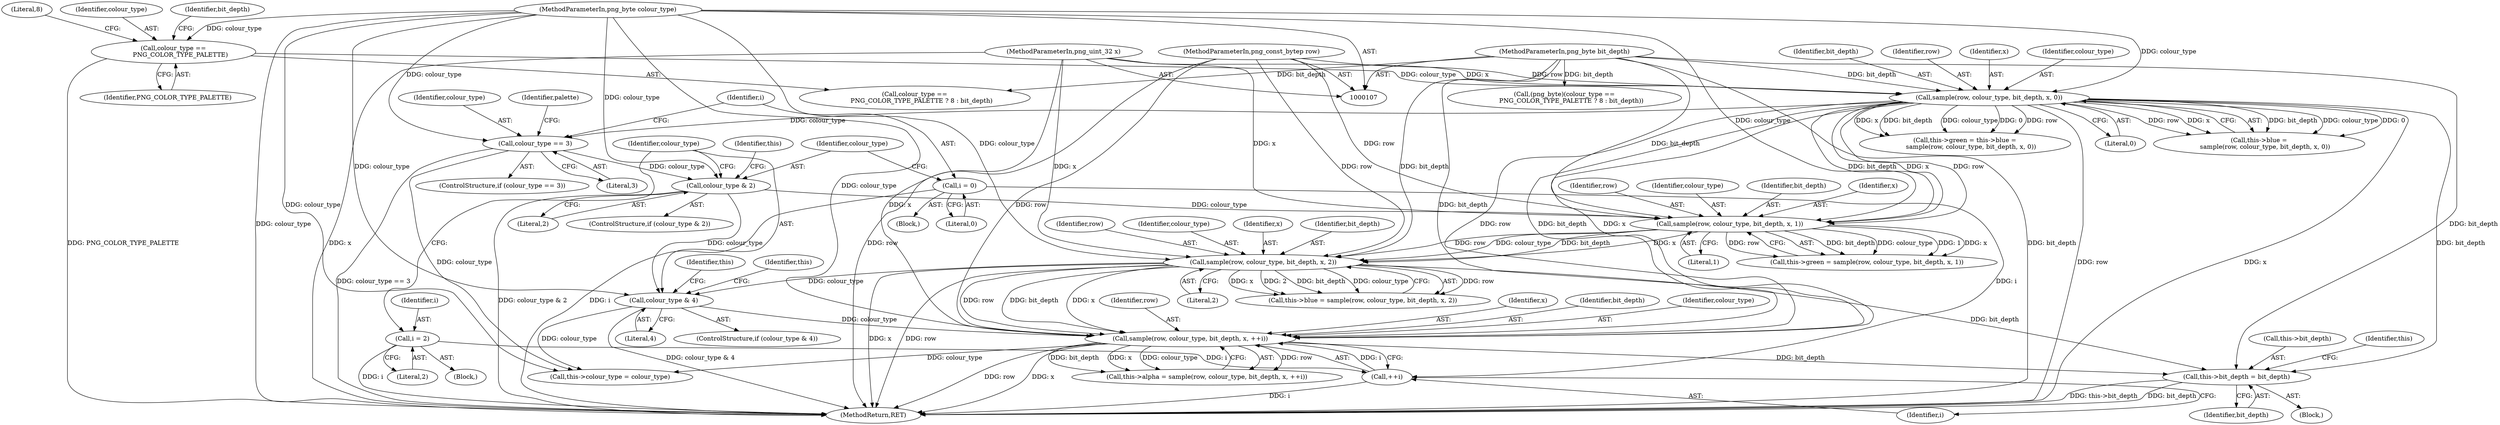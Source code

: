 digraph "1_Android_9d4853418ab2f754c2b63e091c29c5529b8b86ca_51@pointer" {
"1000287" [label="(Call,this->bit_depth = bit_depth)"];
"1000272" [label="(Call,sample(row, colour_type, bit_depth, x, ++i))"];
"1000150" [label="(Call,sample(row, colour_type, bit_depth, x, 0))"];
"1000109" [label="(MethodParameterIn,png_const_bytep row)"];
"1000121" [label="(Call,colour_type ==\n       PNG_COLOR_TYPE_PALETTE)"];
"1000110" [label="(MethodParameterIn,png_byte colour_type)"];
"1000111" [label="(MethodParameterIn,png_byte bit_depth)"];
"1000112" [label="(MethodParameterIn,png_uint_32 x)"];
"1000255" [label="(Call,sample(row, colour_type, bit_depth, x, 2))"];
"1000245" [label="(Call,sample(row, colour_type, bit_depth, x, 1))"];
"1000237" [label="(Call,colour_type & 2)"];
"1000179" [label="(Call,colour_type == 3)"];
"1000265" [label="(Call,colour_type & 4)"];
"1000277" [label="(Call,++i)"];
"1000261" [label="(Call,i = 2)"];
"1000233" [label="(Call,i = 0)"];
"1000110" [label="(MethodParameterIn,png_byte colour_type)"];
"1000291" [label="(Identifier,bit_depth)"];
"1000246" [label="(Identifier,row)"];
"1000250" [label="(Literal,1)"];
"1000235" [label="(Literal,0)"];
"1000277" [label="(Call,++i)"];
"1000251" [label="(Call,this->blue = sample(row, colour_type, bit_depth, x, 2))"];
"1000238" [label="(Identifier,colour_type)"];
"1000267" [label="(Literal,4)"];
"1000241" [label="(Call,this->green = sample(row, colour_type, bit_depth, x, 1))"];
"1000142" [label="(Call,this->green = this->blue =\n      sample(row, colour_type, bit_depth, x, 0))"];
"1000288" [label="(Call,this->bit_depth)"];
"1000282" [label="(Call,this->colour_type = colour_type)"];
"1000178" [label="(ControlStructure,if (colour_type == 3))"];
"1000273" [label="(Identifier,row)"];
"1000112" [label="(MethodParameterIn,png_uint_32 x)"];
"1000276" [label="(Identifier,x)"];
"1000153" [label="(Identifier,bit_depth)"];
"1000263" [label="(Literal,2)"];
"1000151" [label="(Identifier,row)"];
"1000270" [label="(Identifier,this)"];
"1000247" [label="(Identifier,colour_type)"];
"1000255" [label="(Call,sample(row, colour_type, bit_depth, x, 2))"];
"1000275" [label="(Identifier,bit_depth)"];
"1000124" [label="(Literal,8)"];
"1000294" [label="(Identifier,this)"];
"1000239" [label="(Literal,2)"];
"1000265" [label="(Call,colour_type & 4)"];
"1000278" [label="(Identifier,i)"];
"1000123" [label="(Identifier,PNG_COLOR_TYPE_PALETTE)"];
"1000261" [label="(Call,i = 2)"];
"1000122" [label="(Identifier,colour_type)"];
"1000233" [label="(Call,i = 0)"];
"1000256" [label="(Identifier,row)"];
"1000266" [label="(Identifier,colour_type)"];
"1000109" [label="(MethodParameterIn,png_const_bytep row)"];
"1000118" [label="(Call,(png_byte)(colour_type ==\n       PNG_COLOR_TYPE_PALETTE ? 8 : bit_depth))"];
"1000257" [label="(Identifier,colour_type)"];
"1000154" [label="(Identifier,x)"];
"1000236" [label="(ControlStructure,if (colour_type & 2))"];
"1000302" [label="(MethodReturn,RET)"];
"1000280" [label="(Identifier,this)"];
"1000231" [label="(Block,)"];
"1000155" [label="(Literal,0)"];
"1000111" [label="(MethodParameterIn,png_byte bit_depth)"];
"1000152" [label="(Identifier,colour_type)"];
"1000120" [label="(Call,colour_type ==\n       PNG_COLOR_TYPE_PALETTE ? 8 : bit_depth)"];
"1000260" [label="(Literal,2)"];
"1000287" [label="(Call,this->bit_depth = bit_depth)"];
"1000248" [label="(Identifier,bit_depth)"];
"1000237" [label="(Call,colour_type & 2)"];
"1000272" [label="(Call,sample(row, colour_type, bit_depth, x, ++i))"];
"1000249" [label="(Identifier,x)"];
"1000240" [label="(Block,)"];
"1000234" [label="(Identifier,i)"];
"1000268" [label="(Call,this->alpha = sample(row, colour_type, bit_depth, x, ++i))"];
"1000264" [label="(ControlStructure,if (colour_type & 4))"];
"1000245" [label="(Call,sample(row, colour_type, bit_depth, x, 1))"];
"1000121" [label="(Call,colour_type ==\n       PNG_COLOR_TYPE_PALETTE)"];
"1000262" [label="(Identifier,i)"];
"1000180" [label="(Identifier,colour_type)"];
"1000114" [label="(Block,)"];
"1000150" [label="(Call,sample(row, colour_type, bit_depth, x, 0))"];
"1000146" [label="(Call,this->blue =\n      sample(row, colour_type, bit_depth, x, 0))"];
"1000243" [label="(Identifier,this)"];
"1000125" [label="(Identifier,bit_depth)"];
"1000185" [label="(Identifier,palette)"];
"1000181" [label="(Literal,3)"];
"1000259" [label="(Identifier,x)"];
"1000274" [label="(Identifier,colour_type)"];
"1000258" [label="(Identifier,bit_depth)"];
"1000179" [label="(Call,colour_type == 3)"];
"1000287" -> "1000114"  [label="AST: "];
"1000287" -> "1000291"  [label="CFG: "];
"1000288" -> "1000287"  [label="AST: "];
"1000291" -> "1000287"  [label="AST: "];
"1000294" -> "1000287"  [label="CFG: "];
"1000287" -> "1000302"  [label="DDG: bit_depth"];
"1000287" -> "1000302"  [label="DDG: this->bit_depth"];
"1000272" -> "1000287"  [label="DDG: bit_depth"];
"1000255" -> "1000287"  [label="DDG: bit_depth"];
"1000150" -> "1000287"  [label="DDG: bit_depth"];
"1000111" -> "1000287"  [label="DDG: bit_depth"];
"1000272" -> "1000268"  [label="AST: "];
"1000272" -> "1000277"  [label="CFG: "];
"1000273" -> "1000272"  [label="AST: "];
"1000274" -> "1000272"  [label="AST: "];
"1000275" -> "1000272"  [label="AST: "];
"1000276" -> "1000272"  [label="AST: "];
"1000277" -> "1000272"  [label="AST: "];
"1000268" -> "1000272"  [label="CFG: "];
"1000272" -> "1000302"  [label="DDG: row"];
"1000272" -> "1000302"  [label="DDG: x"];
"1000272" -> "1000268"  [label="DDG: row"];
"1000272" -> "1000268"  [label="DDG: bit_depth"];
"1000272" -> "1000268"  [label="DDG: x"];
"1000272" -> "1000268"  [label="DDG: colour_type"];
"1000150" -> "1000272"  [label="DDG: row"];
"1000150" -> "1000272"  [label="DDG: bit_depth"];
"1000150" -> "1000272"  [label="DDG: x"];
"1000255" -> "1000272"  [label="DDG: row"];
"1000255" -> "1000272"  [label="DDG: bit_depth"];
"1000255" -> "1000272"  [label="DDG: x"];
"1000109" -> "1000272"  [label="DDG: row"];
"1000265" -> "1000272"  [label="DDG: colour_type"];
"1000110" -> "1000272"  [label="DDG: colour_type"];
"1000111" -> "1000272"  [label="DDG: bit_depth"];
"1000112" -> "1000272"  [label="DDG: x"];
"1000277" -> "1000272"  [label="DDG: i"];
"1000272" -> "1000282"  [label="DDG: colour_type"];
"1000150" -> "1000146"  [label="AST: "];
"1000150" -> "1000155"  [label="CFG: "];
"1000151" -> "1000150"  [label="AST: "];
"1000152" -> "1000150"  [label="AST: "];
"1000153" -> "1000150"  [label="AST: "];
"1000154" -> "1000150"  [label="AST: "];
"1000155" -> "1000150"  [label="AST: "];
"1000146" -> "1000150"  [label="CFG: "];
"1000150" -> "1000302"  [label="DDG: row"];
"1000150" -> "1000302"  [label="DDG: x"];
"1000150" -> "1000142"  [label="DDG: bit_depth"];
"1000150" -> "1000142"  [label="DDG: colour_type"];
"1000150" -> "1000142"  [label="DDG: 0"];
"1000150" -> "1000142"  [label="DDG: row"];
"1000150" -> "1000142"  [label="DDG: x"];
"1000150" -> "1000146"  [label="DDG: bit_depth"];
"1000150" -> "1000146"  [label="DDG: colour_type"];
"1000150" -> "1000146"  [label="DDG: 0"];
"1000150" -> "1000146"  [label="DDG: row"];
"1000150" -> "1000146"  [label="DDG: x"];
"1000109" -> "1000150"  [label="DDG: row"];
"1000121" -> "1000150"  [label="DDG: colour_type"];
"1000110" -> "1000150"  [label="DDG: colour_type"];
"1000111" -> "1000150"  [label="DDG: bit_depth"];
"1000112" -> "1000150"  [label="DDG: x"];
"1000150" -> "1000179"  [label="DDG: colour_type"];
"1000150" -> "1000245"  [label="DDG: row"];
"1000150" -> "1000245"  [label="DDG: bit_depth"];
"1000150" -> "1000245"  [label="DDG: x"];
"1000109" -> "1000107"  [label="AST: "];
"1000109" -> "1000302"  [label="DDG: row"];
"1000109" -> "1000245"  [label="DDG: row"];
"1000109" -> "1000255"  [label="DDG: row"];
"1000121" -> "1000120"  [label="AST: "];
"1000121" -> "1000123"  [label="CFG: "];
"1000122" -> "1000121"  [label="AST: "];
"1000123" -> "1000121"  [label="AST: "];
"1000124" -> "1000121"  [label="CFG: "];
"1000125" -> "1000121"  [label="CFG: "];
"1000121" -> "1000302"  [label="DDG: PNG_COLOR_TYPE_PALETTE"];
"1000110" -> "1000121"  [label="DDG: colour_type"];
"1000110" -> "1000107"  [label="AST: "];
"1000110" -> "1000302"  [label="DDG: colour_type"];
"1000110" -> "1000179"  [label="DDG: colour_type"];
"1000110" -> "1000237"  [label="DDG: colour_type"];
"1000110" -> "1000245"  [label="DDG: colour_type"];
"1000110" -> "1000255"  [label="DDG: colour_type"];
"1000110" -> "1000265"  [label="DDG: colour_type"];
"1000110" -> "1000282"  [label="DDG: colour_type"];
"1000111" -> "1000107"  [label="AST: "];
"1000111" -> "1000302"  [label="DDG: bit_depth"];
"1000111" -> "1000118"  [label="DDG: bit_depth"];
"1000111" -> "1000120"  [label="DDG: bit_depth"];
"1000111" -> "1000245"  [label="DDG: bit_depth"];
"1000111" -> "1000255"  [label="DDG: bit_depth"];
"1000112" -> "1000107"  [label="AST: "];
"1000112" -> "1000302"  [label="DDG: x"];
"1000112" -> "1000245"  [label="DDG: x"];
"1000112" -> "1000255"  [label="DDG: x"];
"1000255" -> "1000251"  [label="AST: "];
"1000255" -> "1000260"  [label="CFG: "];
"1000256" -> "1000255"  [label="AST: "];
"1000257" -> "1000255"  [label="AST: "];
"1000258" -> "1000255"  [label="AST: "];
"1000259" -> "1000255"  [label="AST: "];
"1000260" -> "1000255"  [label="AST: "];
"1000251" -> "1000255"  [label="CFG: "];
"1000255" -> "1000302"  [label="DDG: x"];
"1000255" -> "1000302"  [label="DDG: row"];
"1000255" -> "1000251"  [label="DDG: row"];
"1000255" -> "1000251"  [label="DDG: x"];
"1000255" -> "1000251"  [label="DDG: 2"];
"1000255" -> "1000251"  [label="DDG: bit_depth"];
"1000255" -> "1000251"  [label="DDG: colour_type"];
"1000245" -> "1000255"  [label="DDG: row"];
"1000245" -> "1000255"  [label="DDG: colour_type"];
"1000245" -> "1000255"  [label="DDG: bit_depth"];
"1000245" -> "1000255"  [label="DDG: x"];
"1000255" -> "1000265"  [label="DDG: colour_type"];
"1000245" -> "1000241"  [label="AST: "];
"1000245" -> "1000250"  [label="CFG: "];
"1000246" -> "1000245"  [label="AST: "];
"1000247" -> "1000245"  [label="AST: "];
"1000248" -> "1000245"  [label="AST: "];
"1000249" -> "1000245"  [label="AST: "];
"1000250" -> "1000245"  [label="AST: "];
"1000241" -> "1000245"  [label="CFG: "];
"1000245" -> "1000241"  [label="DDG: bit_depth"];
"1000245" -> "1000241"  [label="DDG: colour_type"];
"1000245" -> "1000241"  [label="DDG: 1"];
"1000245" -> "1000241"  [label="DDG: x"];
"1000245" -> "1000241"  [label="DDG: row"];
"1000237" -> "1000245"  [label="DDG: colour_type"];
"1000237" -> "1000236"  [label="AST: "];
"1000237" -> "1000239"  [label="CFG: "];
"1000238" -> "1000237"  [label="AST: "];
"1000239" -> "1000237"  [label="AST: "];
"1000243" -> "1000237"  [label="CFG: "];
"1000266" -> "1000237"  [label="CFG: "];
"1000237" -> "1000302"  [label="DDG: colour_type & 2"];
"1000179" -> "1000237"  [label="DDG: colour_type"];
"1000237" -> "1000265"  [label="DDG: colour_type"];
"1000179" -> "1000178"  [label="AST: "];
"1000179" -> "1000181"  [label="CFG: "];
"1000180" -> "1000179"  [label="AST: "];
"1000181" -> "1000179"  [label="AST: "];
"1000185" -> "1000179"  [label="CFG: "];
"1000234" -> "1000179"  [label="CFG: "];
"1000179" -> "1000302"  [label="DDG: colour_type == 3"];
"1000179" -> "1000282"  [label="DDG: colour_type"];
"1000265" -> "1000264"  [label="AST: "];
"1000265" -> "1000267"  [label="CFG: "];
"1000266" -> "1000265"  [label="AST: "];
"1000267" -> "1000265"  [label="AST: "];
"1000270" -> "1000265"  [label="CFG: "];
"1000280" -> "1000265"  [label="CFG: "];
"1000265" -> "1000302"  [label="DDG: colour_type & 4"];
"1000265" -> "1000282"  [label="DDG: colour_type"];
"1000277" -> "1000278"  [label="CFG: "];
"1000278" -> "1000277"  [label="AST: "];
"1000277" -> "1000302"  [label="DDG: i"];
"1000261" -> "1000277"  [label="DDG: i"];
"1000233" -> "1000277"  [label="DDG: i"];
"1000261" -> "1000240"  [label="AST: "];
"1000261" -> "1000263"  [label="CFG: "];
"1000262" -> "1000261"  [label="AST: "];
"1000263" -> "1000261"  [label="AST: "];
"1000266" -> "1000261"  [label="CFG: "];
"1000261" -> "1000302"  [label="DDG: i"];
"1000233" -> "1000231"  [label="AST: "];
"1000233" -> "1000235"  [label="CFG: "];
"1000234" -> "1000233"  [label="AST: "];
"1000235" -> "1000233"  [label="AST: "];
"1000238" -> "1000233"  [label="CFG: "];
"1000233" -> "1000302"  [label="DDG: i"];
}
